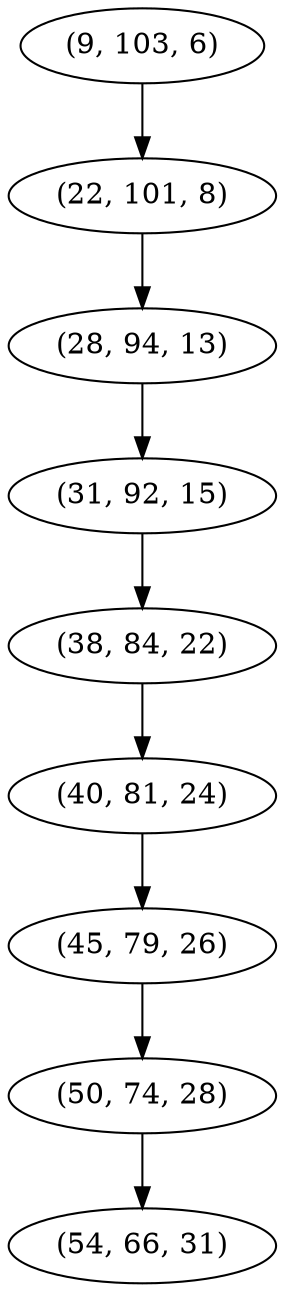 digraph tree {
    "(9, 103, 6)";
    "(22, 101, 8)";
    "(28, 94, 13)";
    "(31, 92, 15)";
    "(38, 84, 22)";
    "(40, 81, 24)";
    "(45, 79, 26)";
    "(50, 74, 28)";
    "(54, 66, 31)";
    "(9, 103, 6)" -> "(22, 101, 8)";
    "(22, 101, 8)" -> "(28, 94, 13)";
    "(28, 94, 13)" -> "(31, 92, 15)";
    "(31, 92, 15)" -> "(38, 84, 22)";
    "(38, 84, 22)" -> "(40, 81, 24)";
    "(40, 81, 24)" -> "(45, 79, 26)";
    "(45, 79, 26)" -> "(50, 74, 28)";
    "(50, 74, 28)" -> "(54, 66, 31)";
}
